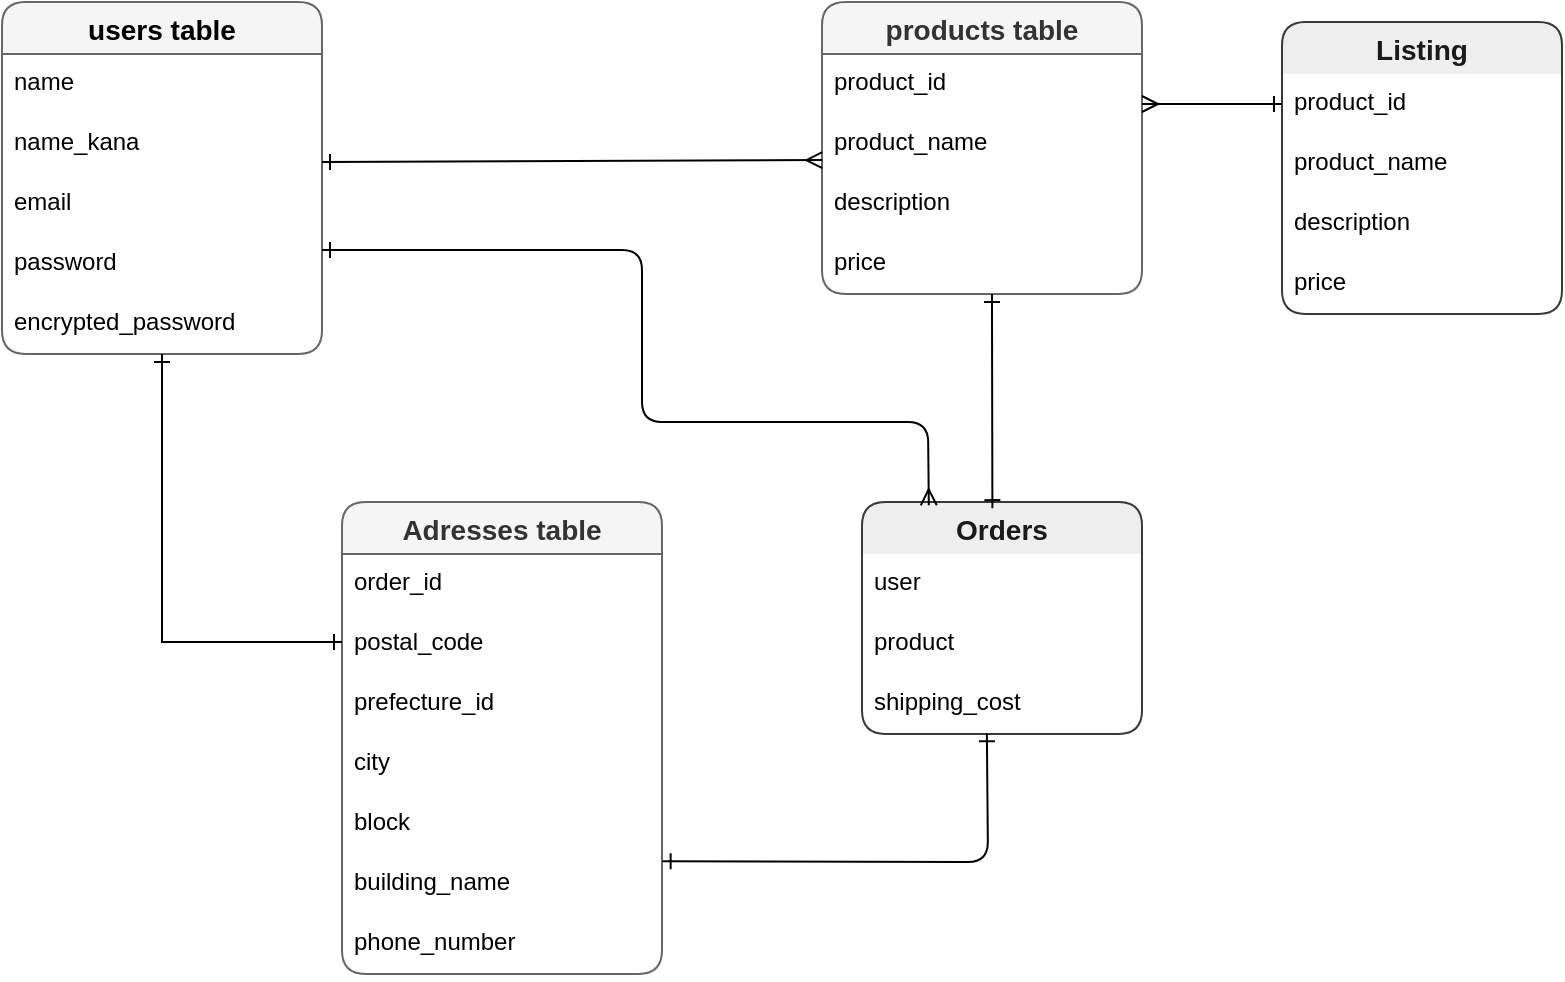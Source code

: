 <mxfile>
    <diagram id="VYP_YN95sco8ydruCdvm" name="ページ1">
        <mxGraphModel dx="466" dy="582" grid="1" gridSize="10" guides="1" tooltips="1" connect="0" arrows="1" fold="1" page="1" pageScale="1" pageWidth="827" pageHeight="1169" math="0" shadow="0">
            <root>
                <mxCell id="0"/>
                <mxCell id="1" parent="0"/>
                <mxCell id="16" value="users table" style="swimlane;fontStyle=1;childLayout=stackLayout;horizontal=1;startSize=26;horizontalStack=0;resizeParent=1;resizeParentMax=0;resizeLast=0;collapsible=1;marginBottom=0;align=center;fontSize=14;rounded=1;fillColor=#f5f5f5;fontColor=#000000;strokeColor=#666666;" parent="1" vertex="1">
                    <mxGeometry x="40" y="40" width="160" height="176" as="geometry"/>
                </mxCell>
                <mxCell id="17" value="name" style="text;strokeColor=none;fillColor=none;spacingLeft=4;spacingRight=4;overflow=hidden;rotatable=0;points=[[0,0.5],[1,0.5]];portConstraint=eastwest;fontSize=12;" parent="16" vertex="1">
                    <mxGeometry y="26" width="160" height="30" as="geometry"/>
                </mxCell>
                <mxCell id="18" value="name_kana" style="text;strokeColor=none;fillColor=none;spacingLeft=4;spacingRight=4;overflow=hidden;rotatable=0;points=[[0,0.5],[1,0.5]];portConstraint=eastwest;fontSize=12;" parent="16" vertex="1">
                    <mxGeometry y="56" width="160" height="30" as="geometry"/>
                </mxCell>
                <mxCell id="19" value="email" style="text;strokeColor=none;fillColor=none;spacingLeft=4;spacingRight=4;overflow=hidden;rotatable=0;points=[[0,0.5],[1,0.5]];portConstraint=eastwest;fontSize=12;" parent="16" vertex="1">
                    <mxGeometry y="86" width="160" height="30" as="geometry"/>
                </mxCell>
                <mxCell id="21" value="password" style="text;strokeColor=none;fillColor=none;spacingLeft=4;spacingRight=4;overflow=hidden;rotatable=0;points=[[0,0.5],[1,0.5]];portConstraint=eastwest;fontSize=12;" parent="16" vertex="1">
                    <mxGeometry y="116" width="160" height="30" as="geometry"/>
                </mxCell>
                <mxCell id="20" value="encrypted_password" style="text;strokeColor=none;fillColor=none;spacingLeft=4;spacingRight=4;overflow=hidden;rotatable=0;points=[[0,0.5],[1,0.5]];portConstraint=eastwest;fontSize=12;" parent="16" vertex="1">
                    <mxGeometry y="146" width="160" height="30" as="geometry"/>
                </mxCell>
                <mxCell id="22" value="products table" style="swimlane;fontStyle=1;childLayout=stackLayout;horizontal=1;startSize=26;horizontalStack=0;resizeParent=1;resizeParentMax=0;resizeLast=0;collapsible=1;marginBottom=0;align=center;fontSize=14;rounded=1;fontColor=#333333;fillColor=#f5f5f5;strokeColor=#666666;" parent="1" vertex="1">
                    <mxGeometry x="450" y="40" width="160" height="146" as="geometry"/>
                </mxCell>
                <mxCell id="23" value="product_id" style="text;strokeColor=none;fillColor=none;spacingLeft=4;spacingRight=4;overflow=hidden;rotatable=0;points=[[0,0.5],[1,0.5]];portConstraint=eastwest;fontSize=12;" parent="22" vertex="1">
                    <mxGeometry y="26" width="160" height="30" as="geometry"/>
                </mxCell>
                <mxCell id="24" value="product_name" style="text;strokeColor=none;fillColor=none;spacingLeft=4;spacingRight=4;overflow=hidden;rotatable=0;points=[[0,0.5],[1,0.5]];portConstraint=eastwest;fontSize=12;" parent="22" vertex="1">
                    <mxGeometry y="56" width="160" height="30" as="geometry"/>
                </mxCell>
                <mxCell id="25" value="description" style="text;strokeColor=none;fillColor=none;spacingLeft=4;spacingRight=4;overflow=hidden;rotatable=0;points=[[0,0.5],[1,0.5]];portConstraint=eastwest;fontSize=12;" parent="22" vertex="1">
                    <mxGeometry y="86" width="160" height="30" as="geometry"/>
                </mxCell>
                <mxCell id="26" value="price" style="text;strokeColor=none;fillColor=none;spacingLeft=4;spacingRight=4;overflow=hidden;rotatable=0;points=[[0,0.5],[1,0.5]];portConstraint=eastwest;fontSize=12;" parent="22" vertex="1">
                    <mxGeometry y="116" width="160" height="30" as="geometry"/>
                </mxCell>
                <mxCell id="27" value="Adresses table" style="swimlane;fontStyle=1;childLayout=stackLayout;horizontal=1;startSize=26;horizontalStack=0;resizeParent=1;resizeParentMax=0;resizeLast=0;collapsible=1;marginBottom=0;align=center;fontSize=14;rounded=1;fontColor=#333333;fillColor=#f5f5f5;strokeColor=#666666;" parent="1" vertex="1">
                    <mxGeometry x="210" y="290" width="160" height="236" as="geometry"/>
                </mxCell>
                <mxCell id="28" value="order_id" style="text;strokeColor=none;fillColor=none;spacingLeft=4;spacingRight=4;overflow=hidden;rotatable=0;points=[[0,0.5],[1,0.5]];portConstraint=eastwest;fontSize=12;" parent="27" vertex="1">
                    <mxGeometry y="26" width="160" height="30" as="geometry"/>
                </mxCell>
                <mxCell id="29" value="postal_code" style="text;strokeColor=none;fillColor=none;spacingLeft=4;spacingRight=4;overflow=hidden;rotatable=0;points=[[0,0.5],[1,0.5]];portConstraint=eastwest;fontSize=12;" parent="27" vertex="1">
                    <mxGeometry y="56" width="160" height="30" as="geometry"/>
                </mxCell>
                <mxCell id="30" value="prefecture_id" style="text;strokeColor=none;fillColor=none;spacingLeft=4;spacingRight=4;overflow=hidden;rotatable=0;points=[[0,0.5],[1,0.5]];portConstraint=eastwest;fontSize=12;" parent="27" vertex="1">
                    <mxGeometry y="86" width="160" height="30" as="geometry"/>
                </mxCell>
                <mxCell id="34" value="city " style="text;strokeColor=none;fillColor=none;spacingLeft=4;spacingRight=4;overflow=hidden;rotatable=0;points=[[0,0.5],[1,0.5]];portConstraint=eastwest;fontSize=12;" parent="27" vertex="1">
                    <mxGeometry y="116" width="160" height="30" as="geometry"/>
                </mxCell>
                <mxCell id="33" value="block" style="text;strokeColor=none;fillColor=none;spacingLeft=4;spacingRight=4;overflow=hidden;rotatable=0;points=[[0,0.5],[1,0.5]];portConstraint=eastwest;fontSize=12;" parent="27" vertex="1">
                    <mxGeometry y="146" width="160" height="30" as="geometry"/>
                </mxCell>
                <mxCell id="32" value="building_name" style="text;strokeColor=none;fillColor=none;spacingLeft=4;spacingRight=4;overflow=hidden;rotatable=0;points=[[0,0.5],[1,0.5]];portConstraint=eastwest;fontSize=12;" parent="27" vertex="1">
                    <mxGeometry y="176" width="160" height="30" as="geometry"/>
                </mxCell>
                <mxCell id="31" value="phone_number" style="text;strokeColor=none;fillColor=none;spacingLeft=4;spacingRight=4;overflow=hidden;rotatable=0;points=[[0,0.5],[1,0.5]];portConstraint=eastwest;fontSize=12;" parent="27" vertex="1">
                    <mxGeometry y="206" width="160" height="30" as="geometry"/>
                </mxCell>
                <mxCell id="37" value="" style="endArrow=ERmany;html=1;rounded=0;endFill=0;startArrow=ERone;startFill=0;entryX=0.001;entryY=0.768;entryDx=0;entryDy=0;entryPerimeter=0;" parent="1" target="24" edge="1">
                    <mxGeometry relative="1" as="geometry">
                        <mxPoint x="200" y="120" as="sourcePoint"/>
                        <mxPoint x="350" y="120" as="targetPoint"/>
                    </mxGeometry>
                </mxCell>
                <mxCell id="41" value="" style="endArrow=ERone;html=1;rounded=0;startArrow=ERone;startFill=0;endFill=0;" parent="1" edge="1">
                    <mxGeometry relative="1" as="geometry">
                        <mxPoint x="120" y="216" as="sourcePoint"/>
                        <mxPoint x="210" y="360" as="targetPoint"/>
                        <Array as="points">
                            <mxPoint x="120" y="360"/>
                        </Array>
                    </mxGeometry>
                </mxCell>
                <mxCell id="45" value="Orders" style="swimlane;fontStyle=1;childLayout=stackLayout;horizontal=1;startSize=26;horizontalStack=0;resizeParent=1;resizeParentMax=0;resizeLast=0;collapsible=1;marginBottom=0;align=center;fontSize=14;rounded=1;swimlaneLine=0;fillColor=#eeeeee;strokeColor=#36393d;perimeterSpacing=5;fontColor=#1A1A1A;" parent="1" vertex="1">
                    <mxGeometry x="470" y="290" width="140" height="116" as="geometry"/>
                </mxCell>
                <mxCell id="46" value="user" style="text;strokeColor=none;fillColor=none;spacingLeft=4;spacingRight=4;overflow=hidden;rotatable=0;points=[[0,0.5],[1,0.5]];portConstraint=eastwest;fontSize=12;" parent="45" vertex="1">
                    <mxGeometry y="26" width="140" height="30" as="geometry"/>
                </mxCell>
                <mxCell id="47" value="product" style="text;strokeColor=none;fillColor=none;spacingLeft=4;spacingRight=4;overflow=hidden;rotatable=0;points=[[0,0.5],[1,0.5]];portConstraint=eastwest;fontSize=12;" parent="45" vertex="1">
                    <mxGeometry y="56" width="140" height="30" as="geometry"/>
                </mxCell>
                <mxCell id="72" value="shipping_cost" style="text;strokeColor=none;fillColor=none;spacingLeft=4;spacingRight=4;overflow=hidden;rotatable=0;points=[[0,0.5],[1,0.5]];portConstraint=eastwest;fontSize=12;" parent="45" vertex="1">
                    <mxGeometry y="86" width="140" height="30" as="geometry"/>
                </mxCell>
                <mxCell id="49" value="" style="endArrow=ERone;html=1;rounded=1;fontColor=#1A1A1A;entryX=1.002;entryY=0.119;entryDx=0;entryDy=0;endFill=0;startArrow=ERone;startFill=0;entryPerimeter=0;exitX=0.446;exitY=0.988;exitDx=0;exitDy=0;exitPerimeter=0;" parent="1" source="72" target="32" edge="1">
                    <mxGeometry relative="1" as="geometry">
                        <mxPoint x="533" y="410" as="sourcePoint"/>
                        <mxPoint x="420" y="471" as="targetPoint"/>
                        <Array as="points">
                            <mxPoint x="533" y="470"/>
                        </Array>
                    </mxGeometry>
                </mxCell>
                <mxCell id="50" style="edgeStyle=none;html=1;entryX=0.468;entryY=0.064;entryDx=0;entryDy=0;fontColor=#1A1A1A;endArrow=ERone;endFill=0;startArrow=ERone;startFill=0;entryPerimeter=0;" parent="1" target="45" edge="1">
                    <mxGeometry relative="1" as="geometry">
                        <mxPoint x="535.0" y="186" as="sourcePoint"/>
                        <mxPoint x="534.65" y="279.512" as="targetPoint"/>
                        <Array as="points">
                            <mxPoint x="535" y="196"/>
                        </Array>
                    </mxGeometry>
                </mxCell>
                <mxCell id="51" value="← belongs_to : user" style="text;strokeColor=none;fillColor=none;spacingLeft=4;spacingRight=4;overflow=hidden;rotatable=0;points=[[0,0.5],[1,0.5]];portConstraint=eastwest;fontSize=8;rounded=1;labelBackgroundColor=none;strokeWidth=1;fontColor=#FFFFFF;fontStyle=1" parent="1" vertex="1">
                    <mxGeometry x="270" y="100" width="90" height="20" as="geometry"/>
                </mxCell>
                <mxCell id="52" value="has_many : products →" style="text;strokeColor=none;fillColor=none;spacingLeft=4;spacingRight=4;overflow=hidden;rotatable=0;points=[[0,0.5],[1,0.5]];portConstraint=eastwest;fontSize=8;rounded=1;labelBackgroundColor=none;strokeWidth=1;fontColor=#FFFFFF;fontStyle=1" parent="1" vertex="1">
                    <mxGeometry x="277" y="120" width="90" height="20" as="geometry"/>
                </mxCell>
                <mxCell id="53" value="belongs_to : products↑" style="text;strokeColor=none;fillColor=none;spacingLeft=4;spacingRight=4;overflow=hidden;rotatable=0;points=[[0,0.5],[1,0.5]];portConstraint=eastwest;fontSize=8;rounded=1;labelBackgroundColor=none;strokeWidth=1;fontColor=#ffffff;fontStyle=1" parent="1" vertex="1">
                    <mxGeometry x="542" y="200" width="98" height="30" as="geometry"/>
                </mxCell>
                <mxCell id="54" value="has_one :addreses↓" style="text;strokeColor=none;fillColor=none;spacingLeft=4;spacingRight=4;overflow=hidden;rotatable=0;points=[[0,0.5],[1,0.5]];portConstraint=eastwest;fontSize=8;rounded=1;labelBackgroundColor=none;strokeWidth=1;fontColor=#FFFFFF;fontStyle=1" parent="1" vertex="1">
                    <mxGeometry x="546" y="264" width="110" height="20" as="geometry"/>
                </mxCell>
                <mxCell id="55" value="←belongs_to : user " style="text;strokeColor=none;fillColor=none;spacingLeft=4;spacingRight=4;overflow=hidden;rotatable=0;points=[[0,0.5],[1,0.5]];portConstraint=eastwest;fontSize=8;rounded=1;labelBackgroundColor=none;strokeWidth=1;fontColor=#FFFFFF;fontStyle=1" parent="1" vertex="1">
                    <mxGeometry x="130" y="230" width="90" height="20" as="geometry"/>
                </mxCell>
                <mxCell id="56" value="has_many : orders→" style="text;strokeColor=none;fillColor=none;spacingLeft=4;spacingRight=4;overflow=hidden;rotatable=0;points=[[0,0.5],[1,0.5]];portConstraint=eastwest;fontSize=8;rounded=1;labelBackgroundColor=none;strokeWidth=1;fontColor=#FFFFFF;fontStyle=1" parent="1" vertex="1">
                    <mxGeometry x="100" y="370" width="90" height="20" as="geometry"/>
                </mxCell>
                <mxCell id="59" value="←belongs_to : user " style="text;strokeColor=none;fillColor=none;spacingLeft=4;spacingRight=4;overflow=hidden;rotatable=0;points=[[0,0.5],[1,0.5]];portConstraint=eastwest;fontSize=8;rounded=1;labelBackgroundColor=none;strokeWidth=1;fontColor=#FFFFFF;fontStyle=1" parent="1" vertex="1">
                    <mxGeometry x="210" y="140" width="90" height="20" as="geometry"/>
                </mxCell>
                <mxCell id="60" style="edgeStyle=none;rounded=1;html=1;exitX=1;exitY=0.5;exitDx=0;exitDy=0;fontSize=8;fontColor=#a0cc00;startArrow=ERone;startFill=0;endArrow=ERmany;endFill=0;entryX=0.256;entryY=0.053;entryDx=0;entryDy=0;entryPerimeter=0;" parent="1" target="45" edge="1">
                    <mxGeometry relative="1" as="geometry">
                        <mxPoint x="403.4" y="363.28" as="targetPoint"/>
                        <Array as="points">
                            <mxPoint x="260" y="164"/>
                            <mxPoint x="360" y="164"/>
                            <mxPoint x="360" y="250"/>
                            <mxPoint x="503" y="250"/>
                        </Array>
                        <mxPoint x="200" y="164" as="sourcePoint"/>
                    </mxGeometry>
                </mxCell>
                <mxCell id="61" value=" has_many : orders→" style="text;strokeColor=none;fillColor=none;spacingLeft=4;spacingRight=4;overflow=hidden;rotatable=0;points=[[0,0.5],[1,0.5]];portConstraint=eastwest;fontSize=8;rounded=1;labelBackgroundColor=none;strokeWidth=1;fontColor=#FFFFFF;fontStyle=1" parent="1" vertex="1">
                    <mxGeometry x="380" y="230" width="100" height="20" as="geometry"/>
                </mxCell>
                <mxCell id="62" value="←belongs_to : user " style="text;strokeColor=none;fillColor=none;spacingLeft=4;spacingRight=4;overflow=hidden;rotatable=0;points=[[0,0.5],[1,0.5]];portConstraint=eastwest;fontSize=8;rounded=1;labelBackgroundColor=none;strokeWidth=1;fontColor=#FFFFFF;fontStyle=1" parent="1" vertex="1">
                    <mxGeometry x="210" y="140" width="90" height="20" as="geometry"/>
                </mxCell>
                <mxCell id="63" value="Listing" style="swimlane;fontStyle=1;childLayout=stackLayout;horizontal=1;startSize=26;horizontalStack=0;resizeParent=1;resizeParentMax=0;resizeLast=0;collapsible=1;marginBottom=0;align=center;fontSize=14;rounded=1;swimlaneLine=0;fillColor=#eeeeee;strokeColor=#36393d;perimeterSpacing=5;fontColor=#1A1A1A;" parent="1" vertex="1">
                    <mxGeometry x="680" y="50" width="140" height="146" as="geometry"/>
                </mxCell>
                <mxCell id="64" value="product_id" style="text;strokeColor=none;fillColor=none;spacingLeft=4;spacingRight=4;overflow=hidden;rotatable=0;points=[[0,0.5],[1,0.5]];portConstraint=eastwest;fontSize=12;" parent="63" vertex="1">
                    <mxGeometry y="26" width="140" height="30" as="geometry"/>
                </mxCell>
                <mxCell id="66" value="product_name" style="text;strokeColor=none;fillColor=none;spacingLeft=4;spacingRight=4;overflow=hidden;rotatable=0;points=[[0,0.5],[1,0.5]];portConstraint=eastwest;fontSize=12;" parent="63" vertex="1">
                    <mxGeometry y="56" width="140" height="30" as="geometry"/>
                </mxCell>
                <mxCell id="67" value="description" style="text;strokeColor=none;fillColor=none;spacingLeft=4;spacingRight=4;overflow=hidden;rotatable=0;points=[[0,0.5],[1,0.5]];portConstraint=eastwest;fontSize=12;" parent="63" vertex="1">
                    <mxGeometry y="86" width="140" height="30" as="geometry"/>
                </mxCell>
                <mxCell id="68" value="price" style="text;strokeColor=none;fillColor=none;spacingLeft=4;spacingRight=4;overflow=hidden;rotatable=0;points=[[0,0.5],[1,0.5]];portConstraint=eastwest;fontSize=12;" parent="63" vertex="1">
                    <mxGeometry y="116" width="140" height="30" as="geometry"/>
                </mxCell>
                <mxCell id="65" style="edgeStyle=orthogonalEdgeStyle;html=1;exitX=0;exitY=0.5;exitDx=0;exitDy=0;entryX=1;entryY=0.5;entryDx=0;entryDy=0;fontColor=#1A1A1A;startArrow=ERone;startFill=0;endArrow=ERmany;endFill=0;" parent="1" source="64" edge="1">
                    <mxGeometry relative="1" as="geometry">
                        <mxPoint x="610" y="91" as="targetPoint"/>
                    </mxGeometry>
                </mxCell>
            </root>
        </mxGraphModel>
    </diagram>
</mxfile>